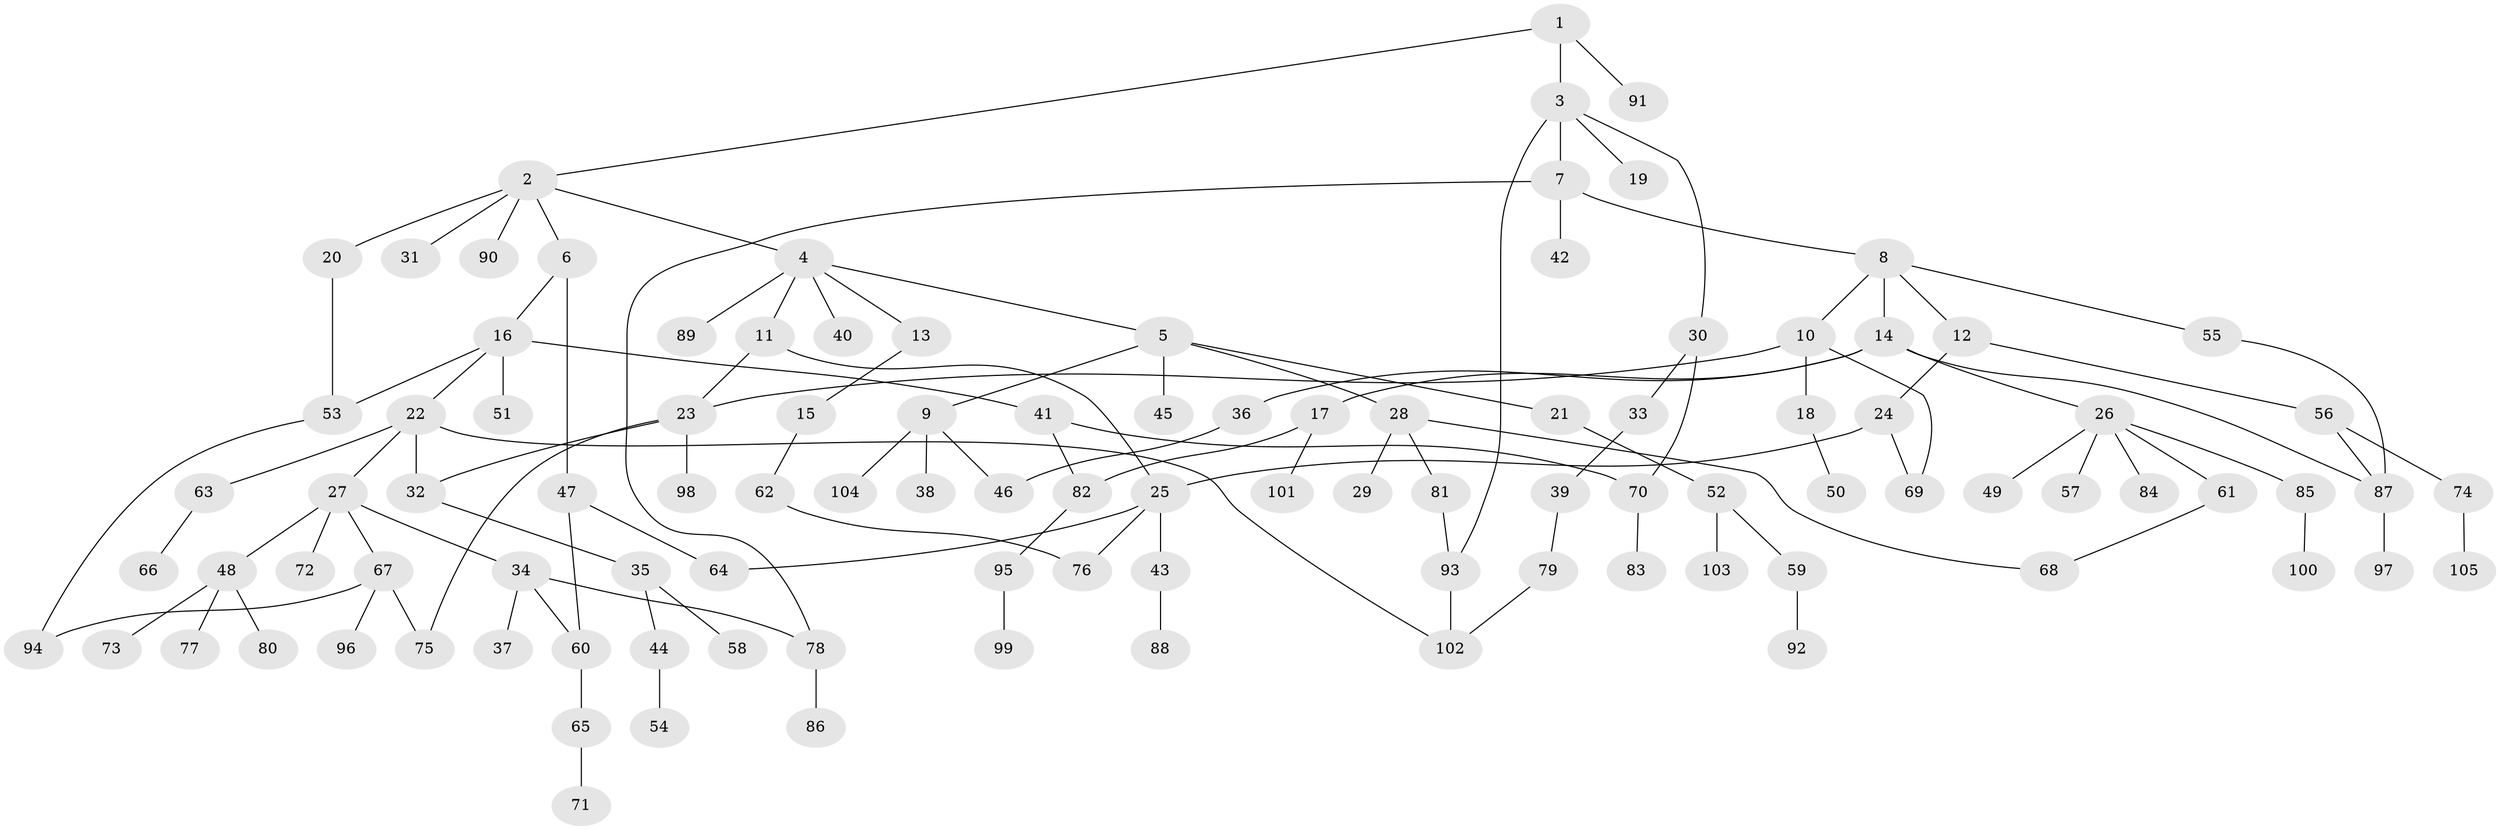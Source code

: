 // coarse degree distribution, {5: 0.0945945945945946, 4: 0.0945945945945946, 3: 0.2702702702702703, 2: 0.3108108108108108, 1: 0.22972972972972974}
// Generated by graph-tools (version 1.1) at 2025/36/03/04/25 23:36:03]
// undirected, 105 vertices, 124 edges
graph export_dot {
  node [color=gray90,style=filled];
  1;
  2;
  3;
  4;
  5;
  6;
  7;
  8;
  9;
  10;
  11;
  12;
  13;
  14;
  15;
  16;
  17;
  18;
  19;
  20;
  21;
  22;
  23;
  24;
  25;
  26;
  27;
  28;
  29;
  30;
  31;
  32;
  33;
  34;
  35;
  36;
  37;
  38;
  39;
  40;
  41;
  42;
  43;
  44;
  45;
  46;
  47;
  48;
  49;
  50;
  51;
  52;
  53;
  54;
  55;
  56;
  57;
  58;
  59;
  60;
  61;
  62;
  63;
  64;
  65;
  66;
  67;
  68;
  69;
  70;
  71;
  72;
  73;
  74;
  75;
  76;
  77;
  78;
  79;
  80;
  81;
  82;
  83;
  84;
  85;
  86;
  87;
  88;
  89;
  90;
  91;
  92;
  93;
  94;
  95;
  96;
  97;
  98;
  99;
  100;
  101;
  102;
  103;
  104;
  105;
  1 -- 2;
  1 -- 3;
  1 -- 91;
  2 -- 4;
  2 -- 6;
  2 -- 20;
  2 -- 31;
  2 -- 90;
  3 -- 7;
  3 -- 19;
  3 -- 30;
  3 -- 93;
  4 -- 5;
  4 -- 11;
  4 -- 13;
  4 -- 40;
  4 -- 89;
  5 -- 9;
  5 -- 21;
  5 -- 28;
  5 -- 45;
  6 -- 16;
  6 -- 47;
  7 -- 8;
  7 -- 42;
  7 -- 78;
  8 -- 10;
  8 -- 12;
  8 -- 14;
  8 -- 55;
  9 -- 38;
  9 -- 46;
  9 -- 104;
  10 -- 18;
  10 -- 23;
  10 -- 69;
  11 -- 25;
  11 -- 23;
  12 -- 24;
  12 -- 56;
  13 -- 15;
  14 -- 17;
  14 -- 26;
  14 -- 36;
  14 -- 87;
  15 -- 62;
  16 -- 22;
  16 -- 41;
  16 -- 51;
  16 -- 53;
  17 -- 82;
  17 -- 101;
  18 -- 50;
  20 -- 53;
  21 -- 52;
  22 -- 27;
  22 -- 32;
  22 -- 63;
  22 -- 102;
  23 -- 75;
  23 -- 98;
  23 -- 32;
  24 -- 69;
  24 -- 25;
  25 -- 43;
  25 -- 76;
  25 -- 64;
  26 -- 49;
  26 -- 57;
  26 -- 61;
  26 -- 84;
  26 -- 85;
  27 -- 34;
  27 -- 48;
  27 -- 67;
  27 -- 72;
  28 -- 29;
  28 -- 68;
  28 -- 81;
  30 -- 33;
  30 -- 70;
  32 -- 35;
  33 -- 39;
  34 -- 37;
  34 -- 60;
  34 -- 78;
  35 -- 44;
  35 -- 58;
  36 -- 46;
  39 -- 79;
  41 -- 70;
  41 -- 82;
  43 -- 88;
  44 -- 54;
  47 -- 64;
  47 -- 60;
  48 -- 73;
  48 -- 77;
  48 -- 80;
  52 -- 59;
  52 -- 103;
  53 -- 94;
  55 -- 87;
  56 -- 74;
  56 -- 87;
  59 -- 92;
  60 -- 65;
  61 -- 68;
  62 -- 76;
  63 -- 66;
  65 -- 71;
  67 -- 96;
  67 -- 75;
  67 -- 94;
  70 -- 83;
  74 -- 105;
  78 -- 86;
  79 -- 102;
  81 -- 93;
  82 -- 95;
  85 -- 100;
  87 -- 97;
  93 -- 102;
  95 -- 99;
}
